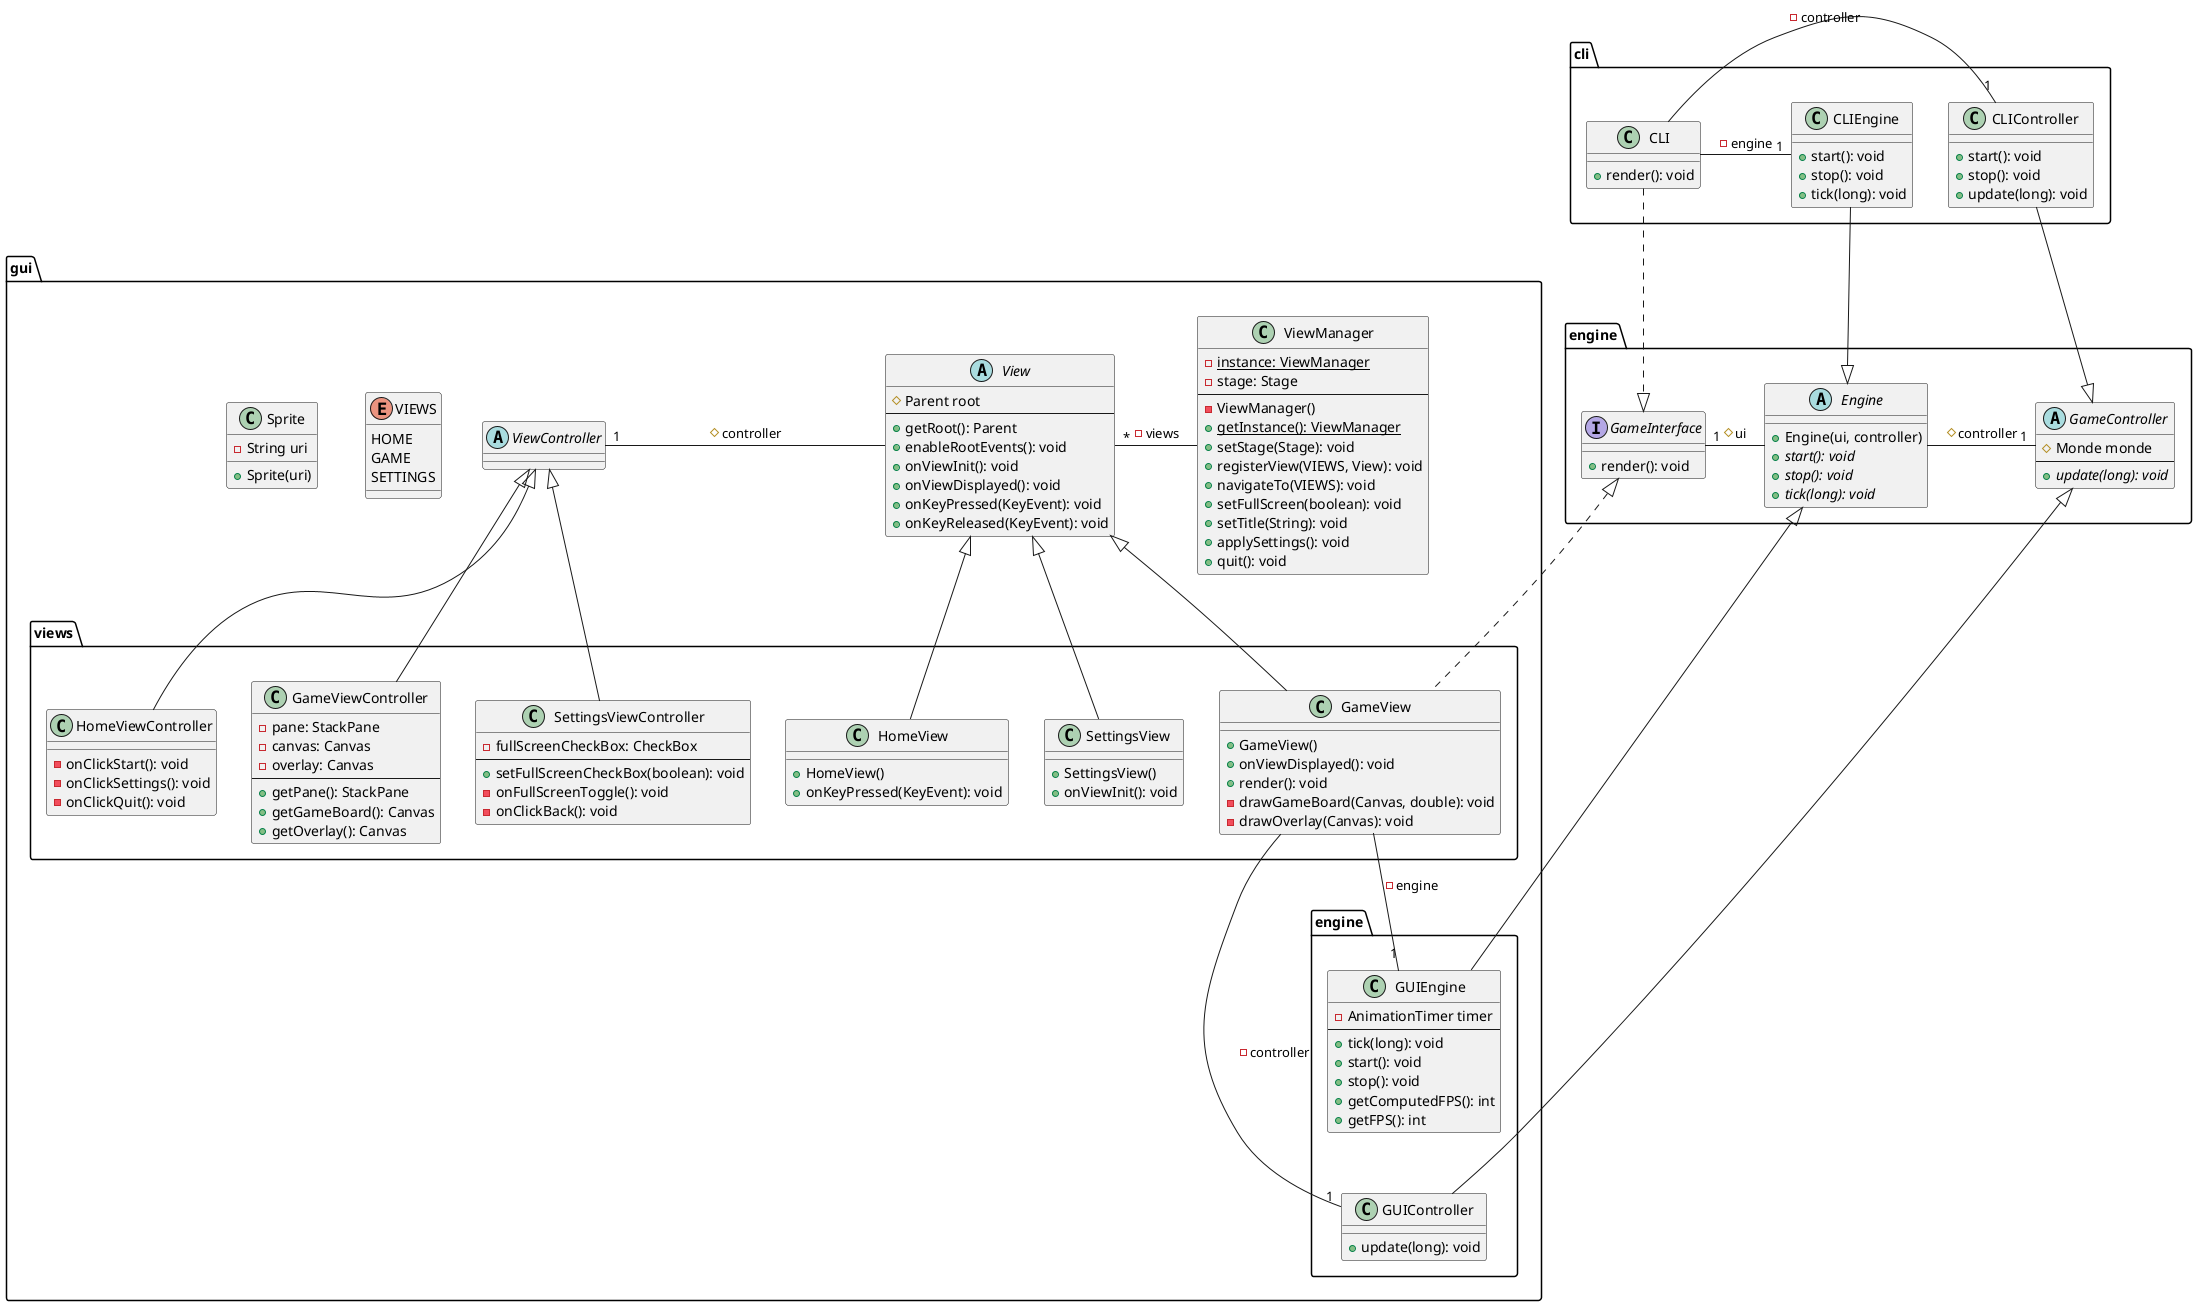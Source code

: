 @startuml

package engine {
    abstract class GameController {
        # Monde monde
        --
        + {abstract} update(long): void
    }

    abstract class Engine {
        + Engine(ui, controller)
        + {abstract} start(): void
        + {abstract} stop(): void
        + {abstract} tick(long): void
    }

    interface GameInterface {
        + render(): void
    }
}

package cli {
    class CLIController {
        + start(): void
        + stop(): void
        + update(long): void
    }

    class CLIEngine {
        + start(): void
        + stop(): void
        + tick(long): void
    }

    class CLI {
        + render(): void
    }
}

package gui {
    abstract class View {
        # Parent root
        --
        + getRoot(): Parent
        + enableRootEvents(): void
        + onViewInit(): void
        + onViewDisplayed(): void
        + onKeyPressed(KeyEvent): void
        + onKeyReleased(KeyEvent): void
    }

    abstract class ViewController {}

    enum VIEWS {
        HOME
        GAME
        SETTINGS
    }

    class ViewManager {
        - {static} instance: ViewManager
        - stage: Stage
        --
        - ViewManager()
        + {static} getInstance(): ViewManager
        + setStage(Stage): void
        + registerView(VIEWS, View): void
        + navigateTo(VIEWS): void
        + setFullScreen(boolean): void
        + setTitle(String): void
        + applySettings(): void
        + quit(): void
    }

    package views {
        class HomeViewController {
            - onClickStart(): void
            - onClickSettings(): void
            - onClickQuit(): void
        }

        class GameViewController {
            - pane: StackPane
            - canvas: Canvas
            - overlay: Canvas
            --
            + getPane(): StackPane
            + getGameBoard(): Canvas
            + getOverlay(): Canvas
        }

        class SettingsViewController {
            - fullScreenCheckBox: CheckBox
            --
            + setFullScreenCheckBox(boolean): void
            - onFullScreenToggle(): void
            - onClickBack(): void
        }

        class HomeView {
            + HomeView()
            + onKeyPressed(KeyEvent): void
        }

        class GameView {
            + GameView()
            + onViewDisplayed(): void
            + render(): void
            - drawGameBoard(Canvas, double): void
            - drawOverlay(Canvas): void
        }

        class SettingsView {
            + SettingsView()
            + onViewInit(): void
        }
    }

    class Sprite {
        - String uri
        + Sprite(uri)
    }

    package engine {
        class GUIController {
            + update(long): void
        }

        class GUIEngine {
            - AnimationTimer timer
            --
            + tick(long): void
            + start(): void
            + stop(): void
            + getComputedFPS(): int
            + getFPS(): int
        }
    }
}

' engine
Engine -left-"1" GameInterface : # ui
Engine -right-"1" GameController : # controller

' cli
CLIController -down-|> GameController
CLIEngine -down-|> Engine
CLI .down.|> GameInterface
CLI -right-"1" CLIController : - controller
CLI -right-"1" CLIEngine : - engine

' gui
GUIController -up-|> GameController
GUIEngine -up-|> Engine
GameView .up.|> GameInterface
GameView --"1" GUIController : - controller
GameView --"1" GUIEngine : - engine
GUIEngine -down[hidden]- GUIController

View -left-"1" ViewController : # controller
ViewManager -left-"*" View : - views

' gui views
HomeViewController -up-|> ViewController
HomeView -up-|> View
GameViewController -up-|> ViewController
GameView -up-|> View
SettingsViewController -up-|> ViewController
SettingsView -up-|> View

@enduml

